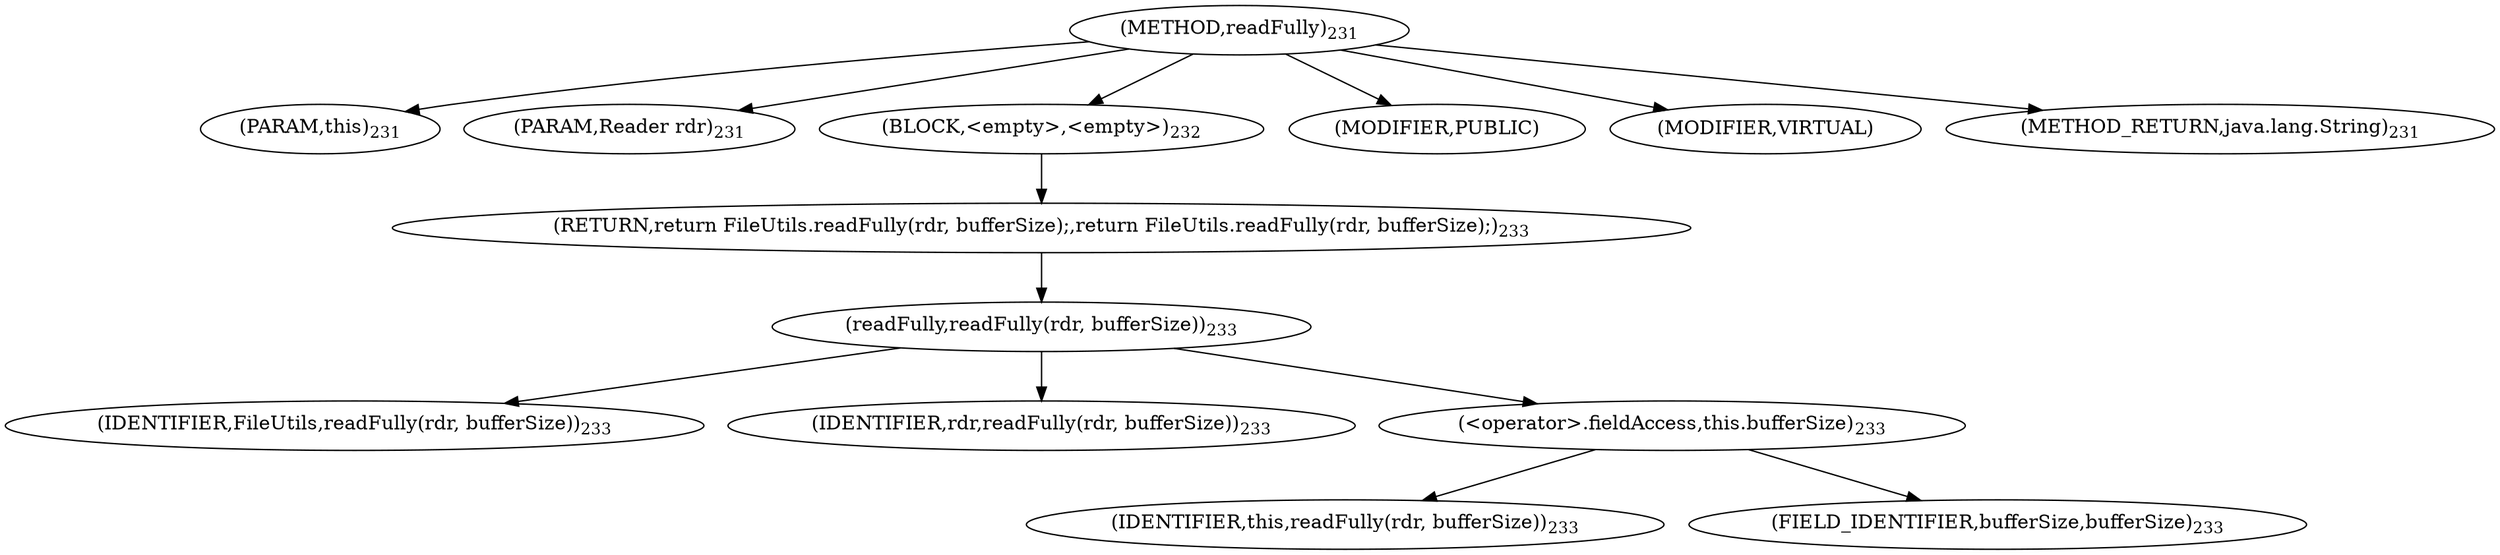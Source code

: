 digraph "readFully" {  
"447" [label = <(METHOD,readFully)<SUB>231</SUB>> ]
"448" [label = <(PARAM,this)<SUB>231</SUB>> ]
"449" [label = <(PARAM,Reader rdr)<SUB>231</SUB>> ]
"450" [label = <(BLOCK,&lt;empty&gt;,&lt;empty&gt;)<SUB>232</SUB>> ]
"451" [label = <(RETURN,return FileUtils.readFully(rdr, bufferSize);,return FileUtils.readFully(rdr, bufferSize);)<SUB>233</SUB>> ]
"452" [label = <(readFully,readFully(rdr, bufferSize))<SUB>233</SUB>> ]
"453" [label = <(IDENTIFIER,FileUtils,readFully(rdr, bufferSize))<SUB>233</SUB>> ]
"454" [label = <(IDENTIFIER,rdr,readFully(rdr, bufferSize))<SUB>233</SUB>> ]
"455" [label = <(&lt;operator&gt;.fieldAccess,this.bufferSize)<SUB>233</SUB>> ]
"456" [label = <(IDENTIFIER,this,readFully(rdr, bufferSize))<SUB>233</SUB>> ]
"457" [label = <(FIELD_IDENTIFIER,bufferSize,bufferSize)<SUB>233</SUB>> ]
"458" [label = <(MODIFIER,PUBLIC)> ]
"459" [label = <(MODIFIER,VIRTUAL)> ]
"460" [label = <(METHOD_RETURN,java.lang.String)<SUB>231</SUB>> ]
  "447" -> "448" 
  "447" -> "449" 
  "447" -> "450" 
  "447" -> "458" 
  "447" -> "459" 
  "447" -> "460" 
  "450" -> "451" 
  "451" -> "452" 
  "452" -> "453" 
  "452" -> "454" 
  "452" -> "455" 
  "455" -> "456" 
  "455" -> "457" 
}
